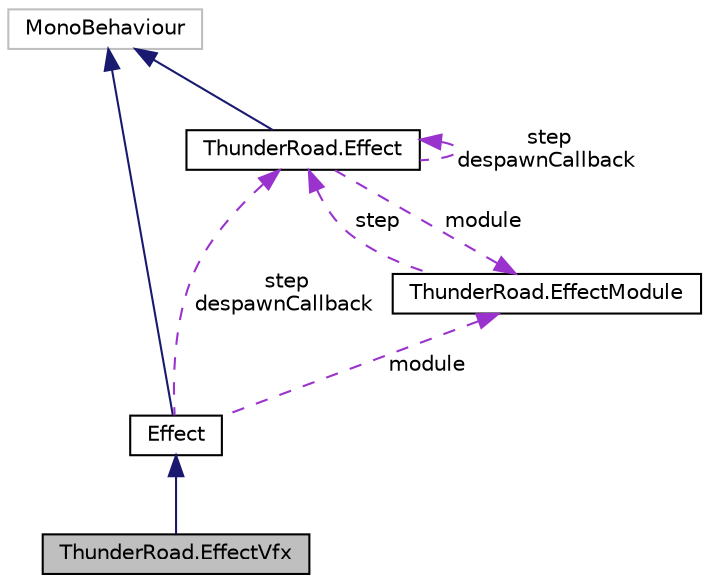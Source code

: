 digraph "ThunderRoad.EffectVfx"
{
 // LATEX_PDF_SIZE
  edge [fontname="Helvetica",fontsize="10",labelfontname="Helvetica",labelfontsize="10"];
  node [fontname="Helvetica",fontsize="10",shape=record];
  Node1 [label="ThunderRoad.EffectVfx",height=0.2,width=0.4,color="black", fillcolor="grey75", style="filled", fontcolor="black",tooltip="Class EffectVfx. Implements the ThunderRoad.Effect"];
  Node2 -> Node1 [dir="back",color="midnightblue",fontsize="10",style="solid",fontname="Helvetica"];
  Node2 [label="Effect",height=0.2,width=0.4,color="black", fillcolor="white", style="filled",URL="$class_thunder_road_1_1_effect.html",tooltip="Class Effect. Implements the UnityEngine.MonoBehaviour"];
  Node3 -> Node2 [dir="back",color="midnightblue",fontsize="10",style="solid",fontname="Helvetica"];
  Node3 [label="MonoBehaviour",height=0.2,width=0.4,color="grey75", fillcolor="white", style="filled",tooltip=" "];
  Node4 -> Node2 [dir="back",color="darkorchid3",fontsize="10",style="dashed",label=" step\ndespawnCallback" ,fontname="Helvetica"];
  Node4 [label="ThunderRoad.Effect",height=0.2,width=0.4,color="black", fillcolor="white", style="filled",URL="$class_thunder_road_1_1_effect.html",tooltip="Class Effect. Implements the UnityEngine.MonoBehaviour"];
  Node3 -> Node4 [dir="back",color="midnightblue",fontsize="10",style="solid",fontname="Helvetica"];
  Node4 -> Node4 [dir="back",color="darkorchid3",fontsize="10",style="dashed",label=" step\ndespawnCallback" ,fontname="Helvetica"];
  Node5 -> Node4 [dir="back",color="darkorchid3",fontsize="10",style="dashed",label=" module" ,fontname="Helvetica"];
  Node5 [label="ThunderRoad.EffectModule",height=0.2,width=0.4,color="black", fillcolor="white", style="filled",URL="$class_thunder_road_1_1_effect_module.html",tooltip="Class EffectModule."];
  Node4 -> Node5 [dir="back",color="darkorchid3",fontsize="10",style="dashed",label=" step" ,fontname="Helvetica"];
  Node5 -> Node2 [dir="back",color="darkorchid3",fontsize="10",style="dashed",label=" module" ,fontname="Helvetica"];
}
